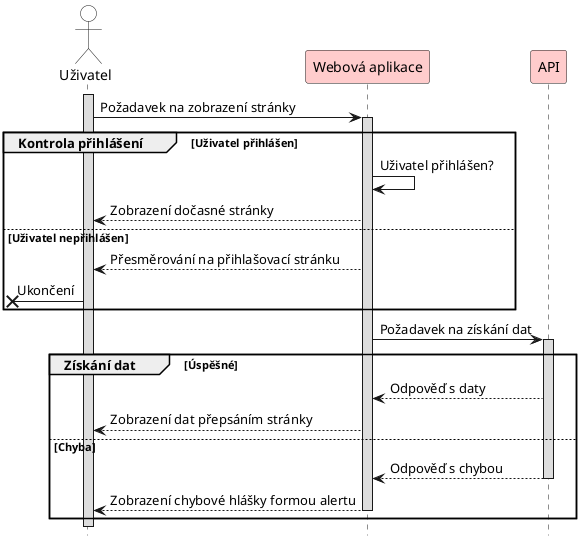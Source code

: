@startuml
'title Zobrazení stránky
skinparam maxMessageSize 250
skinparam SequenceLifeLineBackgroundColor #DDD
skinparam ActorBackgroundColor #FFF
skinparam ParticipantBackgroundColor #FCC
hide footbox

actor Uživatel as User
participant "Webová aplikace" as WebApp
participant "API" as API

activate User
User -> WebApp: Požadavek na zobrazení stránky
activate WebApp

group Kontrola přihlášení [Uživatel přihlášen]
	WebApp -> WebApp: Uživatel přihlášen?
	WebApp --> User: Zobrazení dočasné stránky
else Uživatel nepřihlášen
	WebApp --> User: Přesměrování na přihlašovací stránku

	[x<- User: Ukončení
end

WebApp -> API: Požadavek na získání dat
activate API

group Získání dat [Úspěšné]
	API --> WebApp: Odpověď s daty
	WebApp --> User: Zobrazení dat přepsáním stránky
else Chyba
	API --> WebApp: Odpověď s chybou
	deactivate API

	WebApp --> User: Zobrazení chybové hlášky formou alertu
	deactivate WebApp
end

@enduml